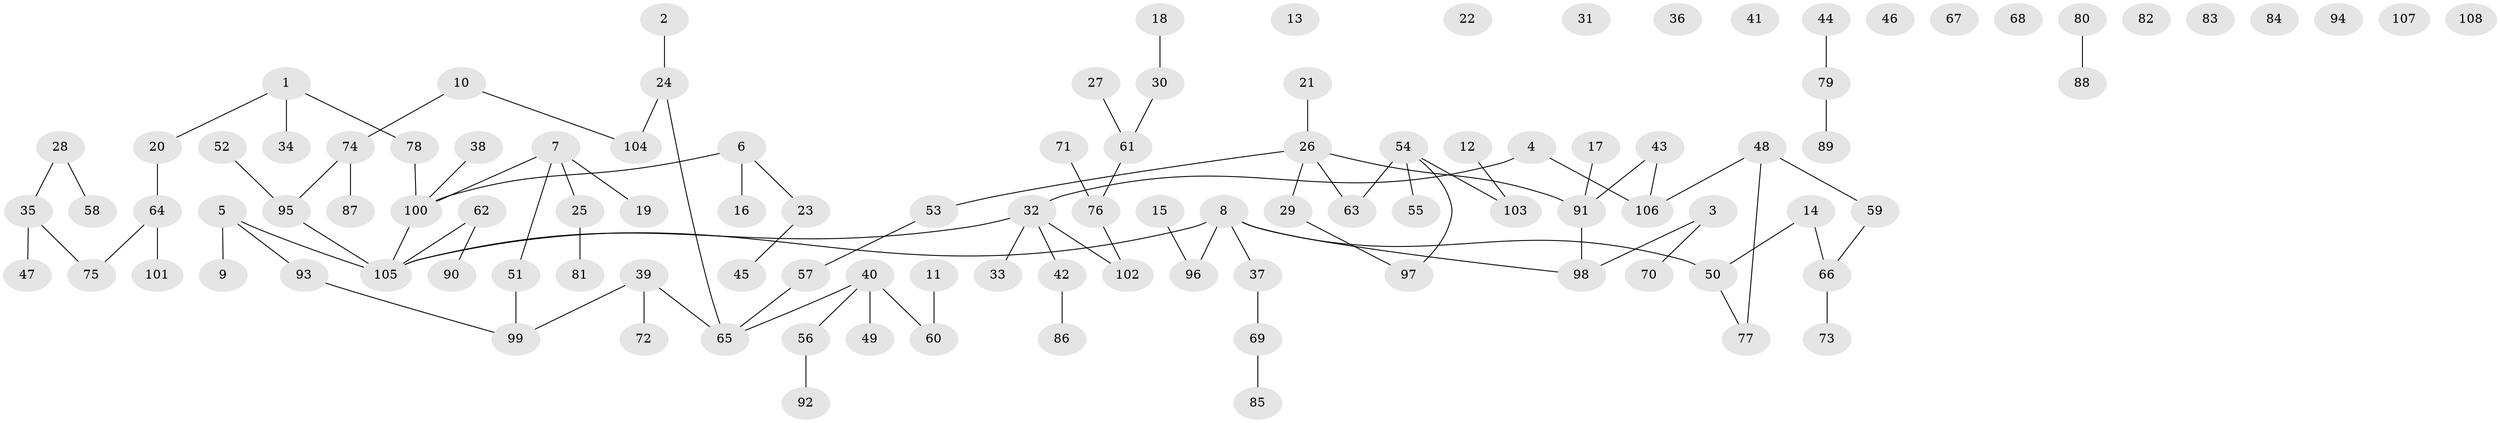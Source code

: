 // coarse degree distribution, {6: 0.041666666666666664, 2: 0.16666666666666666, 1: 0.3125, 5: 0.041666666666666664, 3: 0.041666666666666664, 7: 0.020833333333333332, 0: 0.3333333333333333, 4: 0.041666666666666664}
// Generated by graph-tools (version 1.1) at 2025/16/03/04/25 18:16:30]
// undirected, 108 vertices, 98 edges
graph export_dot {
graph [start="1"]
  node [color=gray90,style=filled];
  1;
  2;
  3;
  4;
  5;
  6;
  7;
  8;
  9;
  10;
  11;
  12;
  13;
  14;
  15;
  16;
  17;
  18;
  19;
  20;
  21;
  22;
  23;
  24;
  25;
  26;
  27;
  28;
  29;
  30;
  31;
  32;
  33;
  34;
  35;
  36;
  37;
  38;
  39;
  40;
  41;
  42;
  43;
  44;
  45;
  46;
  47;
  48;
  49;
  50;
  51;
  52;
  53;
  54;
  55;
  56;
  57;
  58;
  59;
  60;
  61;
  62;
  63;
  64;
  65;
  66;
  67;
  68;
  69;
  70;
  71;
  72;
  73;
  74;
  75;
  76;
  77;
  78;
  79;
  80;
  81;
  82;
  83;
  84;
  85;
  86;
  87;
  88;
  89;
  90;
  91;
  92;
  93;
  94;
  95;
  96;
  97;
  98;
  99;
  100;
  101;
  102;
  103;
  104;
  105;
  106;
  107;
  108;
  1 -- 20;
  1 -- 34;
  1 -- 78;
  2 -- 24;
  3 -- 70;
  3 -- 98;
  4 -- 32;
  4 -- 106;
  5 -- 9;
  5 -- 93;
  5 -- 105;
  6 -- 16;
  6 -- 23;
  6 -- 100;
  7 -- 19;
  7 -- 25;
  7 -- 51;
  7 -- 100;
  8 -- 37;
  8 -- 50;
  8 -- 96;
  8 -- 98;
  8 -- 105;
  10 -- 74;
  10 -- 104;
  11 -- 60;
  12 -- 103;
  14 -- 50;
  14 -- 66;
  15 -- 96;
  17 -- 91;
  18 -- 30;
  20 -- 64;
  21 -- 26;
  23 -- 45;
  24 -- 65;
  24 -- 104;
  25 -- 81;
  26 -- 29;
  26 -- 53;
  26 -- 63;
  26 -- 91;
  27 -- 61;
  28 -- 35;
  28 -- 58;
  29 -- 97;
  30 -- 61;
  32 -- 33;
  32 -- 42;
  32 -- 102;
  32 -- 105;
  35 -- 47;
  35 -- 75;
  37 -- 69;
  38 -- 100;
  39 -- 65;
  39 -- 72;
  39 -- 99;
  40 -- 49;
  40 -- 56;
  40 -- 60;
  40 -- 65;
  42 -- 86;
  43 -- 91;
  43 -- 106;
  44 -- 79;
  48 -- 59;
  48 -- 77;
  48 -- 106;
  50 -- 77;
  51 -- 99;
  52 -- 95;
  53 -- 57;
  54 -- 55;
  54 -- 63;
  54 -- 97;
  54 -- 103;
  56 -- 92;
  57 -- 65;
  59 -- 66;
  61 -- 76;
  62 -- 90;
  62 -- 105;
  64 -- 75;
  64 -- 101;
  66 -- 73;
  69 -- 85;
  71 -- 76;
  74 -- 87;
  74 -- 95;
  76 -- 102;
  78 -- 100;
  79 -- 89;
  80 -- 88;
  91 -- 98;
  93 -- 99;
  95 -- 105;
  100 -- 105;
}
